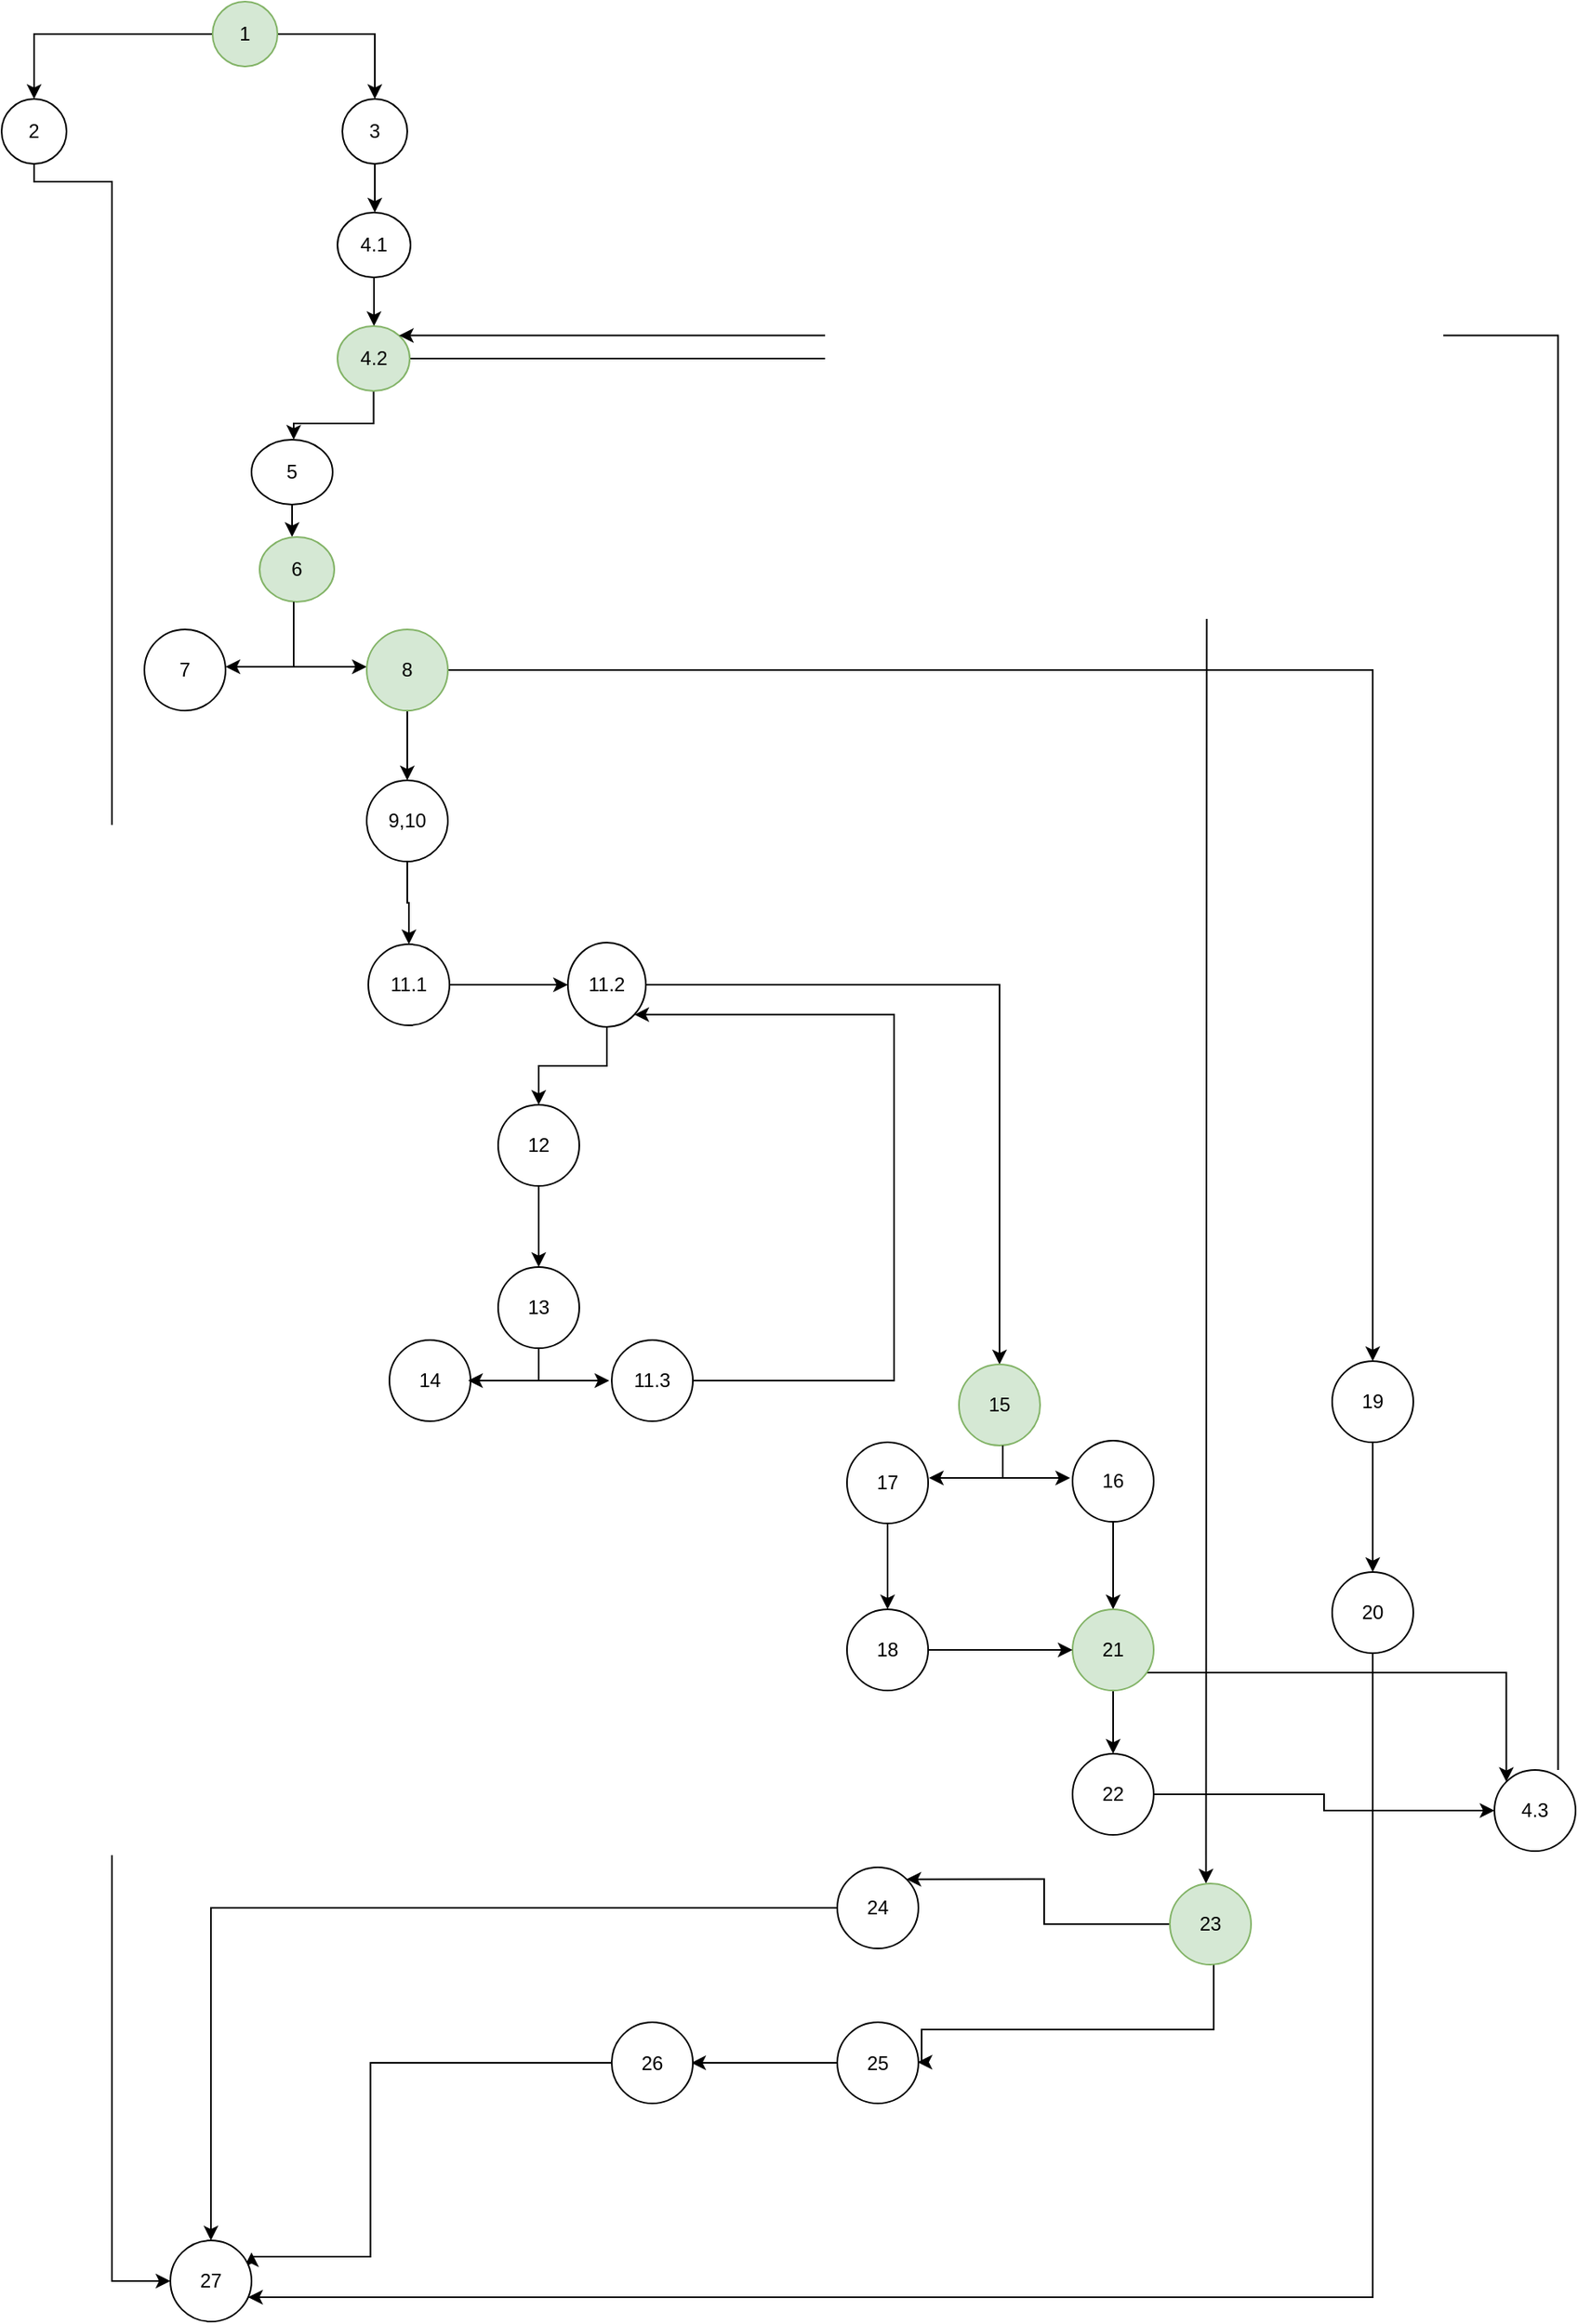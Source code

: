 <mxfile version="24.4.4" type="device">
  <diagram name="Page-1" id="Q84JpxTUtB8eKHwsURAz">
    <mxGraphModel dx="1714" dy="923" grid="1" gridSize="10" guides="1" tooltips="1" connect="1" arrows="1" fold="1" page="1" pageScale="1" pageWidth="850" pageHeight="1100" math="0" shadow="0">
      <root>
        <mxCell id="0" />
        <mxCell id="1" parent="0" />
        <mxCell id="gj_r4-L6k4WUbBIH_IOD-5" value="" style="edgeStyle=orthogonalEdgeStyle;rounded=0;orthogonalLoop=1;jettySize=auto;html=1;entryX=0.5;entryY=0;entryDx=0;entryDy=0;entryPerimeter=0;" edge="1" parent="1" source="gj_r4-L6k4WUbBIH_IOD-3" target="gj_r4-L6k4WUbBIH_IOD-9">
          <mxGeometry relative="1" as="geometry">
            <mxPoint x="200" y="160" as="targetPoint" />
          </mxGeometry>
        </mxCell>
        <mxCell id="gj_r4-L6k4WUbBIH_IOD-11" value="" style="edgeStyle=orthogonalEdgeStyle;rounded=0;orthogonalLoop=1;jettySize=auto;html=1;entryX=0.5;entryY=0;entryDx=0;entryDy=0;" edge="1" parent="1" source="gj_r4-L6k4WUbBIH_IOD-3" target="gj_r4-L6k4WUbBIH_IOD-12">
          <mxGeometry relative="1" as="geometry">
            <mxPoint x="400" y="160" as="targetPoint" />
          </mxGeometry>
        </mxCell>
        <mxCell id="gj_r4-L6k4WUbBIH_IOD-3" value="1" style="ellipse;whiteSpace=wrap;html=1;fillColor=#d5e8d4;strokeColor=#82b366;" vertex="1" parent="1">
          <mxGeometry x="270" y="100" width="40" height="40" as="geometry" />
        </mxCell>
        <mxCell id="gj_r4-L6k4WUbBIH_IOD-130" value="" style="edgeStyle=orthogonalEdgeStyle;rounded=0;orthogonalLoop=1;jettySize=auto;html=1;entryX=0;entryY=0.5;entryDx=0;entryDy=0;exitX=0.5;exitY=1;exitDx=0;exitDy=0;" edge="1" parent="1" source="gj_r4-L6k4WUbBIH_IOD-9" target="gj_r4-L6k4WUbBIH_IOD-123">
          <mxGeometry relative="1" as="geometry">
            <mxPoint x="170.0" y="209.997" as="sourcePoint" />
            <mxPoint x="190.46" y="1530" as="targetPoint" />
            <Array as="points">
              <mxPoint x="160" y="211" />
              <mxPoint x="208" y="211" />
              <mxPoint x="208" y="1505" />
            </Array>
          </mxGeometry>
        </mxCell>
        <mxCell id="gj_r4-L6k4WUbBIH_IOD-9" value="2" style="ellipse;whiteSpace=wrap;html=1;" vertex="1" parent="1">
          <mxGeometry x="140" y="160" width="40" height="40" as="geometry" />
        </mxCell>
        <mxCell id="gj_r4-L6k4WUbBIH_IOD-14" value="" style="edgeStyle=orthogonalEdgeStyle;rounded=0;orthogonalLoop=1;jettySize=auto;html=1;" edge="1" parent="1" source="gj_r4-L6k4WUbBIH_IOD-12">
          <mxGeometry relative="1" as="geometry">
            <mxPoint x="370" y="230" as="targetPoint" />
            <Array as="points">
              <mxPoint x="370" y="230" />
              <mxPoint x="370" y="230" />
            </Array>
          </mxGeometry>
        </mxCell>
        <mxCell id="gj_r4-L6k4WUbBIH_IOD-12" value="3" style="ellipse;whiteSpace=wrap;html=1;" vertex="1" parent="1">
          <mxGeometry x="350" y="160" width="40" height="40" as="geometry" />
        </mxCell>
        <mxCell id="gj_r4-L6k4WUbBIH_IOD-19" value="" style="edgeStyle=orthogonalEdgeStyle;rounded=0;orthogonalLoop=1;jettySize=auto;html=1;" edge="1" parent="1" source="gj_r4-L6k4WUbBIH_IOD-15">
          <mxGeometry relative="1" as="geometry">
            <mxPoint x="370" y="300" as="targetPoint" />
            <Array as="points">
              <mxPoint x="370" y="300" />
              <mxPoint x="370" y="300" />
            </Array>
          </mxGeometry>
        </mxCell>
        <mxCell id="gj_r4-L6k4WUbBIH_IOD-15" value="4.1" style="ellipse;whiteSpace=wrap;html=1;" vertex="1" parent="1">
          <mxGeometry x="347" y="230" width="45" height="40" as="geometry" />
        </mxCell>
        <mxCell id="gj_r4-L6k4WUbBIH_IOD-23" value="" style="edgeStyle=orthogonalEdgeStyle;rounded=0;orthogonalLoop=1;jettySize=auto;html=1;" edge="1" parent="1" source="gj_r4-L6k4WUbBIH_IOD-20">
          <mxGeometry relative="1" as="geometry">
            <mxPoint x="320" y="370" as="targetPoint" />
            <Array as="points">
              <mxPoint x="369" y="360" />
            </Array>
          </mxGeometry>
        </mxCell>
        <mxCell id="gj_r4-L6k4WUbBIH_IOD-105" value="" style="edgeStyle=orthogonalEdgeStyle;rounded=0;orthogonalLoop=1;jettySize=auto;html=1;" edge="1" parent="1" source="gj_r4-L6k4WUbBIH_IOD-20">
          <mxGeometry relative="1" as="geometry">
            <mxPoint x="882.25" y="1260" as="targetPoint" />
          </mxGeometry>
        </mxCell>
        <mxCell id="gj_r4-L6k4WUbBIH_IOD-20" value="4.2" style="ellipse;whiteSpace=wrap;html=1;fillColor=#d5e8d4;strokeColor=#82b366;" vertex="1" parent="1">
          <mxGeometry x="347" y="300" width="44.5" height="40" as="geometry" />
        </mxCell>
        <mxCell id="gj_r4-L6k4WUbBIH_IOD-26" value="" style="edgeStyle=orthogonalEdgeStyle;rounded=0;orthogonalLoop=1;jettySize=auto;html=1;" edge="1" parent="1" source="gj_r4-L6k4WUbBIH_IOD-24">
          <mxGeometry relative="1" as="geometry">
            <mxPoint x="319" y="430" as="targetPoint" />
          </mxGeometry>
        </mxCell>
        <mxCell id="gj_r4-L6k4WUbBIH_IOD-24" value="5" style="ellipse;whiteSpace=wrap;html=1;" vertex="1" parent="1">
          <mxGeometry x="294" y="370" width="50" height="40" as="geometry" />
        </mxCell>
        <mxCell id="gj_r4-L6k4WUbBIH_IOD-27" value="6" style="ellipse;whiteSpace=wrap;html=1;fillColor=#d5e8d4;strokeColor=#82b366;" vertex="1" parent="1">
          <mxGeometry x="299" y="430" width="46" height="40" as="geometry" />
        </mxCell>
        <mxCell id="gj_r4-L6k4WUbBIH_IOD-30" value="" style="endArrow=none;html=1;rounded=0;" edge="1" parent="1">
          <mxGeometry width="50" height="50" relative="1" as="geometry">
            <mxPoint x="320" y="510" as="sourcePoint" />
            <mxPoint x="320" y="470" as="targetPoint" />
          </mxGeometry>
        </mxCell>
        <mxCell id="gj_r4-L6k4WUbBIH_IOD-31" value="" style="endArrow=classic;startArrow=classic;html=1;rounded=0;" edge="1" parent="1">
          <mxGeometry width="50" height="50" relative="1" as="geometry">
            <mxPoint x="278" y="510" as="sourcePoint" />
            <mxPoint x="365" y="510" as="targetPoint" />
          </mxGeometry>
        </mxCell>
        <mxCell id="gj_r4-L6k4WUbBIH_IOD-32" value="7" style="ellipse;whiteSpace=wrap;html=1;" vertex="1" parent="1">
          <mxGeometry x="228" y="487" width="50" height="50" as="geometry" />
        </mxCell>
        <mxCell id="gj_r4-L6k4WUbBIH_IOD-37" value="" style="edgeStyle=orthogonalEdgeStyle;rounded=0;orthogonalLoop=1;jettySize=auto;html=1;" edge="1" parent="1" source="gj_r4-L6k4WUbBIH_IOD-34">
          <mxGeometry relative="1" as="geometry">
            <mxPoint x="390" y="580" as="targetPoint" />
          </mxGeometry>
        </mxCell>
        <mxCell id="gj_r4-L6k4WUbBIH_IOD-120" value="" style="edgeStyle=orthogonalEdgeStyle;rounded=0;orthogonalLoop=1;jettySize=auto;html=1;" edge="1" parent="1" source="gj_r4-L6k4WUbBIH_IOD-34" target="gj_r4-L6k4WUbBIH_IOD-119">
          <mxGeometry relative="1" as="geometry" />
        </mxCell>
        <mxCell id="gj_r4-L6k4WUbBIH_IOD-34" value="8" style="ellipse;whiteSpace=wrap;html=1;fillColor=#d5e8d4;strokeColor=#82b366;" vertex="1" parent="1">
          <mxGeometry x="365" y="487" width="50" height="50" as="geometry" />
        </mxCell>
        <mxCell id="gj_r4-L6k4WUbBIH_IOD-40" value="" style="edgeStyle=orthogonalEdgeStyle;rounded=0;orthogonalLoop=1;jettySize=auto;html=1;" edge="1" parent="1" source="gj_r4-L6k4WUbBIH_IOD-38" target="gj_r4-L6k4WUbBIH_IOD-39">
          <mxGeometry relative="1" as="geometry" />
        </mxCell>
        <mxCell id="gj_r4-L6k4WUbBIH_IOD-38" value="9,10" style="ellipse;whiteSpace=wrap;html=1;" vertex="1" parent="1">
          <mxGeometry x="365" y="580" width="50" height="50" as="geometry" />
        </mxCell>
        <mxCell id="gj_r4-L6k4WUbBIH_IOD-42" value="" style="edgeStyle=orthogonalEdgeStyle;rounded=0;orthogonalLoop=1;jettySize=auto;html=1;" edge="1" parent="1" source="gj_r4-L6k4WUbBIH_IOD-39" target="gj_r4-L6k4WUbBIH_IOD-41">
          <mxGeometry relative="1" as="geometry" />
        </mxCell>
        <mxCell id="gj_r4-L6k4WUbBIH_IOD-39" value="11.1" style="ellipse;whiteSpace=wrap;html=1;" vertex="1" parent="1">
          <mxGeometry x="366" y="681" width="50" height="50" as="geometry" />
        </mxCell>
        <mxCell id="gj_r4-L6k4WUbBIH_IOD-44" value="" style="edgeStyle=orthogonalEdgeStyle;rounded=0;orthogonalLoop=1;jettySize=auto;html=1;" edge="1" parent="1" source="gj_r4-L6k4WUbBIH_IOD-41" target="gj_r4-L6k4WUbBIH_IOD-43">
          <mxGeometry relative="1" as="geometry" />
        </mxCell>
        <mxCell id="gj_r4-L6k4WUbBIH_IOD-76" value="" style="edgeStyle=orthogonalEdgeStyle;rounded=0;orthogonalLoop=1;jettySize=auto;html=1;entryX=0.5;entryY=0;entryDx=0;entryDy=0;" edge="1" parent="1" source="gj_r4-L6k4WUbBIH_IOD-41" target="gj_r4-L6k4WUbBIH_IOD-77">
          <mxGeometry relative="1" as="geometry">
            <mxPoint x="750" y="706" as="targetPoint" />
          </mxGeometry>
        </mxCell>
        <mxCell id="gj_r4-L6k4WUbBIH_IOD-41" value="11.2" style="ellipse;whiteSpace=wrap;html=1;" vertex="1" parent="1">
          <mxGeometry x="489" y="680" width="48" height="52" as="geometry" />
        </mxCell>
        <mxCell id="gj_r4-L6k4WUbBIH_IOD-48" value="" style="edgeStyle=orthogonalEdgeStyle;rounded=0;orthogonalLoop=1;jettySize=auto;html=1;" edge="1" parent="1" source="gj_r4-L6k4WUbBIH_IOD-43" target="gj_r4-L6k4WUbBIH_IOD-47">
          <mxGeometry relative="1" as="geometry" />
        </mxCell>
        <mxCell id="gj_r4-L6k4WUbBIH_IOD-43" value="12" style="ellipse;whiteSpace=wrap;html=1;" vertex="1" parent="1">
          <mxGeometry x="446" y="780" width="50" height="50" as="geometry" />
        </mxCell>
        <mxCell id="gj_r4-L6k4WUbBIH_IOD-47" value="13" style="ellipse;whiteSpace=wrap;html=1;" vertex="1" parent="1">
          <mxGeometry x="446" y="880" width="50" height="50" as="geometry" />
        </mxCell>
        <mxCell id="gj_r4-L6k4WUbBIH_IOD-64" value="" style="endArrow=none;html=1;rounded=0;" edge="1" parent="1">
          <mxGeometry width="50" height="50" relative="1" as="geometry">
            <mxPoint x="471" y="950" as="sourcePoint" />
            <mxPoint x="471" y="930" as="targetPoint" />
          </mxGeometry>
        </mxCell>
        <mxCell id="gj_r4-L6k4WUbBIH_IOD-69" value="14" style="ellipse;whiteSpace=wrap;html=1;" vertex="1" parent="1">
          <mxGeometry x="379" y="925" width="50" height="50" as="geometry" />
        </mxCell>
        <mxCell id="gj_r4-L6k4WUbBIH_IOD-71" value="" style="endArrow=classic;startArrow=classic;html=1;rounded=0;" edge="1" parent="1">
          <mxGeometry width="50" height="50" relative="1" as="geometry">
            <mxPoint x="427.5" y="950" as="sourcePoint" />
            <mxPoint x="514.5" y="950" as="targetPoint" />
          </mxGeometry>
        </mxCell>
        <mxCell id="gj_r4-L6k4WUbBIH_IOD-74" value="" style="edgeStyle=orthogonalEdgeStyle;rounded=0;orthogonalLoop=1;jettySize=auto;html=1;entryX=1;entryY=1;entryDx=0;entryDy=0;" edge="1" parent="1" source="gj_r4-L6k4WUbBIH_IOD-72" target="gj_r4-L6k4WUbBIH_IOD-41">
          <mxGeometry relative="1" as="geometry">
            <mxPoint x="690" y="710" as="targetPoint" />
            <Array as="points">
              <mxPoint x="690" y="950" />
              <mxPoint x="690" y="724" />
            </Array>
          </mxGeometry>
        </mxCell>
        <mxCell id="gj_r4-L6k4WUbBIH_IOD-72" value="11.3" style="ellipse;whiteSpace=wrap;html=1;" vertex="1" parent="1">
          <mxGeometry x="516" y="925" width="50" height="50" as="geometry" />
        </mxCell>
        <mxCell id="gj_r4-L6k4WUbBIH_IOD-77" value="15" style="ellipse;whiteSpace=wrap;html=1;fillColor=#d5e8d4;strokeColor=#82b366;" vertex="1" parent="1">
          <mxGeometry x="730" y="940" width="50" height="50" as="geometry" />
        </mxCell>
        <mxCell id="gj_r4-L6k4WUbBIH_IOD-79" value="" style="endArrow=none;html=1;rounded=0;" edge="1" parent="1">
          <mxGeometry width="50" height="50" relative="1" as="geometry">
            <mxPoint x="757" y="1010" as="sourcePoint" />
            <mxPoint x="757" y="990" as="targetPoint" />
          </mxGeometry>
        </mxCell>
        <mxCell id="gj_r4-L6k4WUbBIH_IOD-81" value="" style="endArrow=classic;startArrow=classic;html=1;rounded=0;" edge="1" parent="1">
          <mxGeometry width="50" height="50" relative="1" as="geometry">
            <mxPoint x="711.5" y="1010" as="sourcePoint" />
            <mxPoint x="798.5" y="1010" as="targetPoint" />
          </mxGeometry>
        </mxCell>
        <mxCell id="gj_r4-L6k4WUbBIH_IOD-87" value="" style="edgeStyle=orthogonalEdgeStyle;rounded=0;orthogonalLoop=1;jettySize=auto;html=1;" edge="1" parent="1" source="gj_r4-L6k4WUbBIH_IOD-82" target="gj_r4-L6k4WUbBIH_IOD-86">
          <mxGeometry relative="1" as="geometry" />
        </mxCell>
        <mxCell id="gj_r4-L6k4WUbBIH_IOD-82" value="17" style="ellipse;whiteSpace=wrap;html=1;" vertex="1" parent="1">
          <mxGeometry x="661" y="988" width="50" height="50" as="geometry" />
        </mxCell>
        <mxCell id="gj_r4-L6k4WUbBIH_IOD-85" value="" style="edgeStyle=orthogonalEdgeStyle;rounded=0;orthogonalLoop=1;jettySize=auto;html=1;" edge="1" parent="1" source="gj_r4-L6k4WUbBIH_IOD-83" target="gj_r4-L6k4WUbBIH_IOD-84">
          <mxGeometry relative="1" as="geometry" />
        </mxCell>
        <mxCell id="gj_r4-L6k4WUbBIH_IOD-83" value="16" style="ellipse;whiteSpace=wrap;html=1;" vertex="1" parent="1">
          <mxGeometry x="800" y="987" width="50" height="50" as="geometry" />
        </mxCell>
        <mxCell id="gj_r4-L6k4WUbBIH_IOD-92" value="" style="edgeStyle=orthogonalEdgeStyle;rounded=0;orthogonalLoop=1;jettySize=auto;html=1;" edge="1" parent="1" source="gj_r4-L6k4WUbBIH_IOD-84" target="gj_r4-L6k4WUbBIH_IOD-91">
          <mxGeometry relative="1" as="geometry" />
        </mxCell>
        <mxCell id="gj_r4-L6k4WUbBIH_IOD-96" value="" style="edgeStyle=orthogonalEdgeStyle;rounded=0;orthogonalLoop=1;jettySize=auto;html=1;entryX=0;entryY=0;entryDx=0;entryDy=0;" edge="1" parent="1" source="gj_r4-L6k4WUbBIH_IOD-84" target="gj_r4-L6k4WUbBIH_IOD-93">
          <mxGeometry relative="1" as="geometry">
            <mxPoint x="1000" y="1190" as="targetPoint" />
            <Array as="points">
              <mxPoint x="1067" y="1130" />
            </Array>
          </mxGeometry>
        </mxCell>
        <mxCell id="gj_r4-L6k4WUbBIH_IOD-84" value="21" style="ellipse;whiteSpace=wrap;html=1;fillColor=#d5e8d4;strokeColor=#82b366;" vertex="1" parent="1">
          <mxGeometry x="800" y="1091" width="50" height="50" as="geometry" />
        </mxCell>
        <mxCell id="gj_r4-L6k4WUbBIH_IOD-88" value="" style="edgeStyle=orthogonalEdgeStyle;rounded=0;orthogonalLoop=1;jettySize=auto;html=1;" edge="1" parent="1" source="gj_r4-L6k4WUbBIH_IOD-86" target="gj_r4-L6k4WUbBIH_IOD-84">
          <mxGeometry relative="1" as="geometry" />
        </mxCell>
        <mxCell id="gj_r4-L6k4WUbBIH_IOD-86" value="18" style="ellipse;whiteSpace=wrap;html=1;" vertex="1" parent="1">
          <mxGeometry x="661" y="1091" width="50" height="50" as="geometry" />
        </mxCell>
        <mxCell id="gj_r4-L6k4WUbBIH_IOD-94" value="" style="edgeStyle=orthogonalEdgeStyle;rounded=0;orthogonalLoop=1;jettySize=auto;html=1;" edge="1" parent="1" source="gj_r4-L6k4WUbBIH_IOD-91" target="gj_r4-L6k4WUbBIH_IOD-93">
          <mxGeometry relative="1" as="geometry" />
        </mxCell>
        <mxCell id="gj_r4-L6k4WUbBIH_IOD-91" value="22" style="ellipse;whiteSpace=wrap;html=1;" vertex="1" parent="1">
          <mxGeometry x="800" y="1180" width="50" height="50" as="geometry" />
        </mxCell>
        <mxCell id="gj_r4-L6k4WUbBIH_IOD-100" value="" style="edgeStyle=orthogonalEdgeStyle;rounded=0;orthogonalLoop=1;jettySize=auto;html=1;entryX=1;entryY=0;entryDx=0;entryDy=0;" edge="1" parent="1" target="gj_r4-L6k4WUbBIH_IOD-20">
          <mxGeometry relative="1" as="geometry">
            <mxPoint x="1099.23" y="1190.0" as="sourcePoint" />
            <mxPoint x="410.73" y="305" as="targetPoint" />
            <Array as="points">
              <mxPoint x="1099" y="306" />
            </Array>
          </mxGeometry>
        </mxCell>
        <mxCell id="gj_r4-L6k4WUbBIH_IOD-93" value="4.3" style="ellipse;whiteSpace=wrap;html=1;" vertex="1" parent="1">
          <mxGeometry x="1060" y="1190" width="50" height="50" as="geometry" />
        </mxCell>
        <mxCell id="gj_r4-L6k4WUbBIH_IOD-108" value="" style="edgeStyle=orthogonalEdgeStyle;rounded=0;orthogonalLoop=1;jettySize=auto;html=1;entryX=1;entryY=0;entryDx=0;entryDy=0;" edge="1" parent="1" source="gj_r4-L6k4WUbBIH_IOD-117" target="gj_r4-L6k4WUbBIH_IOD-118">
          <mxGeometry relative="1" as="geometry">
            <mxPoint x="850.0" y="1290.077" as="sourcePoint" />
            <mxPoint x="710.0" y="1270.077" as="targetPoint" />
          </mxGeometry>
        </mxCell>
        <mxCell id="gj_r4-L6k4WUbBIH_IOD-110" value="" style="edgeStyle=orthogonalEdgeStyle;rounded=0;orthogonalLoop=1;jettySize=auto;html=1;" edge="1" parent="1" source="gj_r4-L6k4WUbBIH_IOD-117">
          <mxGeometry relative="1" as="geometry">
            <mxPoint x="887.077" y="1319.662" as="sourcePoint" />
            <mxPoint x="704.5" y="1370.077" as="targetPoint" />
            <Array as="points">
              <mxPoint x="887" y="1350" />
              <mxPoint x="707" y="1350" />
              <mxPoint x="707" y="1370" />
            </Array>
          </mxGeometry>
        </mxCell>
        <mxCell id="gj_r4-L6k4WUbBIH_IOD-112" value="" style="edgeStyle=orthogonalEdgeStyle;rounded=0;orthogonalLoop=1;jettySize=auto;html=1;" edge="1" parent="1" source="gj_r4-L6k4WUbBIH_IOD-114">
          <mxGeometry relative="1" as="geometry">
            <mxPoint x="630.0" y="1370.077" as="sourcePoint" />
            <mxPoint x="565.0" y="1370.538" as="targetPoint" />
          </mxGeometry>
        </mxCell>
        <mxCell id="gj_r4-L6k4WUbBIH_IOD-114" value="25" style="ellipse;whiteSpace=wrap;html=1;" vertex="1" parent="1">
          <mxGeometry x="655" y="1345.5" width="50" height="50" as="geometry" />
        </mxCell>
        <mxCell id="gj_r4-L6k4WUbBIH_IOD-126" value="" style="edgeStyle=orthogonalEdgeStyle;rounded=0;orthogonalLoop=1;jettySize=auto;html=1;entryX=1;entryY=0;entryDx=0;entryDy=0;" edge="1" parent="1">
          <mxGeometry relative="1" as="geometry">
            <mxPoint x="523.32" y="1370.538" as="sourcePoint" />
            <mxPoint x="293.998" y="1487.322" as="targetPoint" />
            <Array as="points">
              <mxPoint x="367.32" y="1371" />
              <mxPoint x="367.32" y="1490" />
              <mxPoint x="294.32" y="1490" />
            </Array>
          </mxGeometry>
        </mxCell>
        <mxCell id="gj_r4-L6k4WUbBIH_IOD-115" value="26" style="ellipse;whiteSpace=wrap;html=1;" vertex="1" parent="1">
          <mxGeometry x="516" y="1345.5" width="50" height="50" as="geometry" />
        </mxCell>
        <mxCell id="gj_r4-L6k4WUbBIH_IOD-117" value="23" style="ellipse;whiteSpace=wrap;html=1;fillColor=#d5e8d4;strokeColor=#82b366;" vertex="1" parent="1">
          <mxGeometry x="860" y="1260" width="50" height="50" as="geometry" />
        </mxCell>
        <mxCell id="gj_r4-L6k4WUbBIH_IOD-128" value="" style="edgeStyle=orthogonalEdgeStyle;rounded=0;orthogonalLoop=1;jettySize=auto;html=1;entryX=0.5;entryY=0;entryDx=0;entryDy=0;" edge="1" parent="1" source="gj_r4-L6k4WUbBIH_IOD-118" target="gj_r4-L6k4WUbBIH_IOD-123">
          <mxGeometry relative="1" as="geometry">
            <mxPoint x="550" y="1275" as="targetPoint" />
          </mxGeometry>
        </mxCell>
        <mxCell id="gj_r4-L6k4WUbBIH_IOD-118" value="24" style="ellipse;whiteSpace=wrap;html=1;" vertex="1" parent="1">
          <mxGeometry x="655" y="1250" width="50" height="50" as="geometry" />
        </mxCell>
        <mxCell id="gj_r4-L6k4WUbBIH_IOD-122" value="" style="edgeStyle=orthogonalEdgeStyle;rounded=0;orthogonalLoop=1;jettySize=auto;html=1;" edge="1" parent="1" source="gj_r4-L6k4WUbBIH_IOD-119" target="gj_r4-L6k4WUbBIH_IOD-121">
          <mxGeometry relative="1" as="geometry" />
        </mxCell>
        <mxCell id="gj_r4-L6k4WUbBIH_IOD-119" value="19" style="ellipse;whiteSpace=wrap;html=1;" vertex="1" parent="1">
          <mxGeometry x="960" y="938" width="50" height="50" as="geometry" />
        </mxCell>
        <mxCell id="gj_r4-L6k4WUbBIH_IOD-124" value="" style="edgeStyle=orthogonalEdgeStyle;rounded=0;orthogonalLoop=1;jettySize=auto;html=1;" edge="1" parent="1" source="gj_r4-L6k4WUbBIH_IOD-121" target="gj_r4-L6k4WUbBIH_IOD-123">
          <mxGeometry relative="1" as="geometry">
            <Array as="points">
              <mxPoint x="985" y="1515" />
            </Array>
          </mxGeometry>
        </mxCell>
        <mxCell id="gj_r4-L6k4WUbBIH_IOD-121" value="20" style="ellipse;whiteSpace=wrap;html=1;" vertex="1" parent="1">
          <mxGeometry x="960" y="1068" width="50" height="50" as="geometry" />
        </mxCell>
        <mxCell id="gj_r4-L6k4WUbBIH_IOD-123" value="27" style="ellipse;whiteSpace=wrap;html=1;" vertex="1" parent="1">
          <mxGeometry x="244" y="1480" width="50" height="50" as="geometry" />
        </mxCell>
      </root>
    </mxGraphModel>
  </diagram>
</mxfile>
